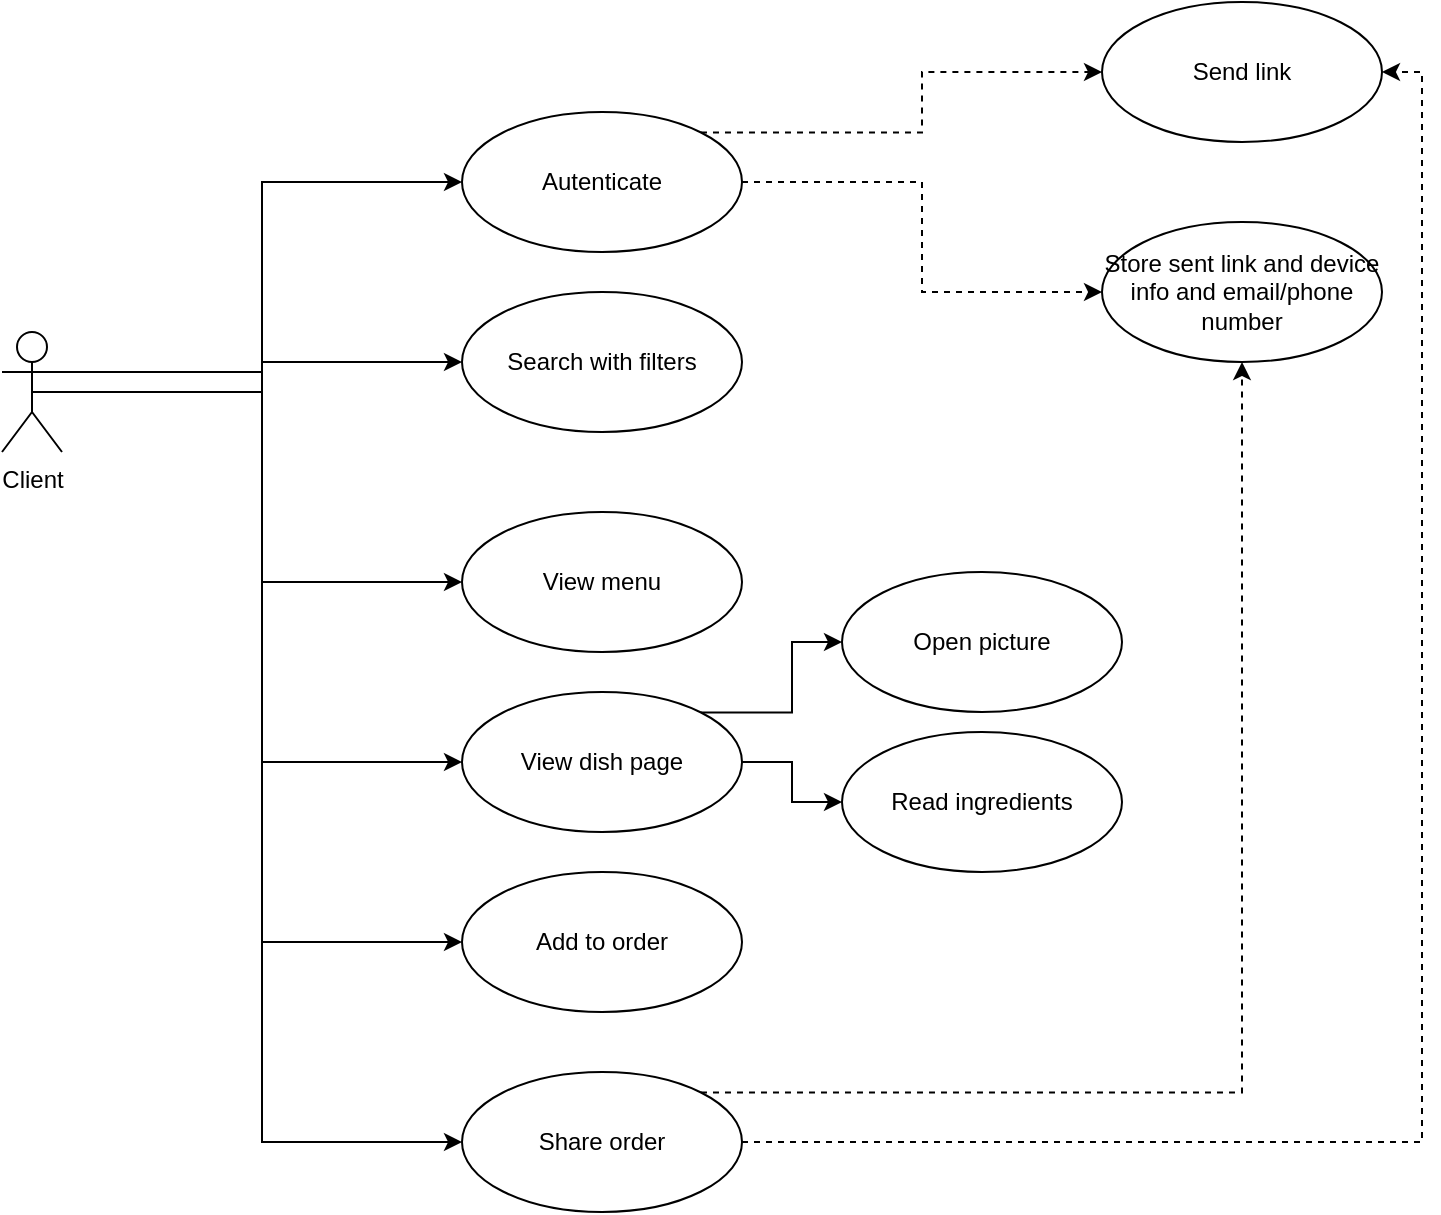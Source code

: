 <mxfile version="12.4.3" type="github" pages="1">
  <diagram id="HttQouKoIPk-ssxpHP1B" name="Page-1">
    <mxGraphModel dx="1352" dy="808" grid="1" gridSize="10" guides="1" tooltips="1" connect="1" arrows="1" fold="1" page="1" pageScale="1" pageWidth="850" pageHeight="1100" math="0" shadow="0">
      <root>
        <mxCell id="0"/>
        <mxCell id="1" parent="0"/>
        <mxCell id="k_bmE_Fy-G2qn2siBwMQ-13" style="edgeStyle=orthogonalEdgeStyle;rounded=0;orthogonalLoop=1;jettySize=auto;html=1;exitX=1;exitY=0;exitDx=0;exitDy=0;entryX=0;entryY=0.5;entryDx=0;entryDy=0;dashed=1;" edge="1" parent="1" source="k_bmE_Fy-G2qn2siBwMQ-1" target="k_bmE_Fy-G2qn2siBwMQ-10">
          <mxGeometry relative="1" as="geometry"/>
        </mxCell>
        <mxCell id="k_bmE_Fy-G2qn2siBwMQ-15" style="edgeStyle=orthogonalEdgeStyle;rounded=0;orthogonalLoop=1;jettySize=auto;html=1;exitX=1;exitY=0.5;exitDx=0;exitDy=0;entryX=0;entryY=0.5;entryDx=0;entryDy=0;dashed=1;" edge="1" parent="1" source="k_bmE_Fy-G2qn2siBwMQ-1" target="k_bmE_Fy-G2qn2siBwMQ-14">
          <mxGeometry relative="1" as="geometry"/>
        </mxCell>
        <mxCell id="k_bmE_Fy-G2qn2siBwMQ-1" value="Autenticate" style="ellipse;whiteSpace=wrap;html=1;" vertex="1" parent="1">
          <mxGeometry x="320" y="150" width="140" height="70" as="geometry"/>
        </mxCell>
        <mxCell id="k_bmE_Fy-G2qn2siBwMQ-3" style="edgeStyle=orthogonalEdgeStyle;rounded=0;orthogonalLoop=1;jettySize=auto;html=1;exitX=1;exitY=0.333;exitDx=0;exitDy=0;exitPerimeter=0;entryX=0;entryY=0.5;entryDx=0;entryDy=0;" edge="1" parent="1" source="k_bmE_Fy-G2qn2siBwMQ-2" target="k_bmE_Fy-G2qn2siBwMQ-1">
          <mxGeometry relative="1" as="geometry"/>
        </mxCell>
        <mxCell id="k_bmE_Fy-G2qn2siBwMQ-16" style="edgeStyle=orthogonalEdgeStyle;rounded=0;orthogonalLoop=1;jettySize=auto;html=1;exitX=0.5;exitY=0.5;exitDx=0;exitDy=0;exitPerimeter=0;entryX=0;entryY=0.5;entryDx=0;entryDy=0;" edge="1" parent="1" source="k_bmE_Fy-G2qn2siBwMQ-2" target="k_bmE_Fy-G2qn2siBwMQ-12">
          <mxGeometry relative="1" as="geometry"/>
        </mxCell>
        <mxCell id="k_bmE_Fy-G2qn2siBwMQ-18" style="edgeStyle=orthogonalEdgeStyle;rounded=0;orthogonalLoop=1;jettySize=auto;html=1;exitX=0.5;exitY=0.5;exitDx=0;exitDy=0;exitPerimeter=0;entryX=0;entryY=0.5;entryDx=0;entryDy=0;" edge="1" parent="1" source="k_bmE_Fy-G2qn2siBwMQ-2" target="k_bmE_Fy-G2qn2siBwMQ-17">
          <mxGeometry relative="1" as="geometry"/>
        </mxCell>
        <mxCell id="k_bmE_Fy-G2qn2siBwMQ-26" style="edgeStyle=orthogonalEdgeStyle;rounded=0;orthogonalLoop=1;jettySize=auto;html=1;exitX=0.5;exitY=0.5;exitDx=0;exitDy=0;exitPerimeter=0;entryX=0;entryY=0.5;entryDx=0;entryDy=0;" edge="1" parent="1" source="k_bmE_Fy-G2qn2siBwMQ-2" target="k_bmE_Fy-G2qn2siBwMQ-19">
          <mxGeometry relative="1" as="geometry"/>
        </mxCell>
        <mxCell id="k_bmE_Fy-G2qn2siBwMQ-32" style="edgeStyle=orthogonalEdgeStyle;rounded=0;orthogonalLoop=1;jettySize=auto;html=1;exitX=0.5;exitY=0.5;exitDx=0;exitDy=0;exitPerimeter=0;entryX=0;entryY=0.5;entryDx=0;entryDy=0;" edge="1" parent="1" source="k_bmE_Fy-G2qn2siBwMQ-2" target="k_bmE_Fy-G2qn2siBwMQ-29">
          <mxGeometry relative="1" as="geometry"/>
        </mxCell>
        <mxCell id="k_bmE_Fy-G2qn2siBwMQ-35" style="edgeStyle=orthogonalEdgeStyle;rounded=0;orthogonalLoop=1;jettySize=auto;html=1;exitX=0.5;exitY=0.5;exitDx=0;exitDy=0;exitPerimeter=0;" edge="1" parent="1" source="k_bmE_Fy-G2qn2siBwMQ-2" target="k_bmE_Fy-G2qn2siBwMQ-34">
          <mxGeometry relative="1" as="geometry"/>
        </mxCell>
        <mxCell id="k_bmE_Fy-G2qn2siBwMQ-2" value="&lt;div&gt;Client&lt;/div&gt;" style="shape=umlActor;verticalLabelPosition=bottom;labelBackgroundColor=#ffffff;verticalAlign=top;html=1;" vertex="1" parent="1">
          <mxGeometry x="90" y="260" width="30" height="60" as="geometry"/>
        </mxCell>
        <mxCell id="k_bmE_Fy-G2qn2siBwMQ-10" value="Send link" style="ellipse;whiteSpace=wrap;html=1;" vertex="1" parent="1">
          <mxGeometry x="640" y="95" width="140" height="70" as="geometry"/>
        </mxCell>
        <mxCell id="k_bmE_Fy-G2qn2siBwMQ-12" value="View menu" style="ellipse;whiteSpace=wrap;html=1;" vertex="1" parent="1">
          <mxGeometry x="320" y="350" width="140" height="70" as="geometry"/>
        </mxCell>
        <mxCell id="k_bmE_Fy-G2qn2siBwMQ-14" value="Store sent link and device info and email/phone number" style="ellipse;whiteSpace=wrap;html=1;" vertex="1" parent="1">
          <mxGeometry x="640" y="205" width="140" height="70" as="geometry"/>
        </mxCell>
        <mxCell id="k_bmE_Fy-G2qn2siBwMQ-17" value="Add to order" style="ellipse;whiteSpace=wrap;html=1;" vertex="1" parent="1">
          <mxGeometry x="320" y="530" width="140" height="70" as="geometry"/>
        </mxCell>
        <mxCell id="k_bmE_Fy-G2qn2siBwMQ-24" style="edgeStyle=orthogonalEdgeStyle;rounded=0;orthogonalLoop=1;jettySize=auto;html=1;exitX=1;exitY=0.5;exitDx=0;exitDy=0;entryX=1;entryY=0.5;entryDx=0;entryDy=0;dashed=1;" edge="1" parent="1" source="k_bmE_Fy-G2qn2siBwMQ-19" target="k_bmE_Fy-G2qn2siBwMQ-10">
          <mxGeometry relative="1" as="geometry"/>
        </mxCell>
        <mxCell id="k_bmE_Fy-G2qn2siBwMQ-25" style="edgeStyle=orthogonalEdgeStyle;rounded=0;orthogonalLoop=1;jettySize=auto;html=1;exitX=1;exitY=0;exitDx=0;exitDy=0;entryX=0.5;entryY=1;entryDx=0;entryDy=0;dashed=1;" edge="1" parent="1" source="k_bmE_Fy-G2qn2siBwMQ-19" target="k_bmE_Fy-G2qn2siBwMQ-14">
          <mxGeometry relative="1" as="geometry"/>
        </mxCell>
        <mxCell id="k_bmE_Fy-G2qn2siBwMQ-19" value="Share order" style="ellipse;whiteSpace=wrap;html=1;" vertex="1" parent="1">
          <mxGeometry x="320" y="630" width="140" height="70" as="geometry"/>
        </mxCell>
        <mxCell id="k_bmE_Fy-G2qn2siBwMQ-27" value="Open picture" style="ellipse;whiteSpace=wrap;html=1;" vertex="1" parent="1">
          <mxGeometry x="510" y="380" width="140" height="70" as="geometry"/>
        </mxCell>
        <mxCell id="k_bmE_Fy-G2qn2siBwMQ-28" value="Read ingredients" style="ellipse;whiteSpace=wrap;html=1;" vertex="1" parent="1">
          <mxGeometry x="510" y="460" width="140" height="70" as="geometry"/>
        </mxCell>
        <mxCell id="k_bmE_Fy-G2qn2siBwMQ-30" style="edgeStyle=orthogonalEdgeStyle;rounded=0;orthogonalLoop=1;jettySize=auto;html=1;exitX=1;exitY=0;exitDx=0;exitDy=0;entryX=0;entryY=0.5;entryDx=0;entryDy=0;" edge="1" parent="1" source="k_bmE_Fy-G2qn2siBwMQ-29" target="k_bmE_Fy-G2qn2siBwMQ-27">
          <mxGeometry relative="1" as="geometry"/>
        </mxCell>
        <mxCell id="k_bmE_Fy-G2qn2siBwMQ-31" style="edgeStyle=orthogonalEdgeStyle;rounded=0;orthogonalLoop=1;jettySize=auto;html=1;exitX=1;exitY=0.5;exitDx=0;exitDy=0;" edge="1" parent="1" source="k_bmE_Fy-G2qn2siBwMQ-29" target="k_bmE_Fy-G2qn2siBwMQ-28">
          <mxGeometry relative="1" as="geometry"/>
        </mxCell>
        <mxCell id="k_bmE_Fy-G2qn2siBwMQ-29" value="View dish page" style="ellipse;whiteSpace=wrap;html=1;" vertex="1" parent="1">
          <mxGeometry x="320" y="440" width="140" height="70" as="geometry"/>
        </mxCell>
        <mxCell id="k_bmE_Fy-G2qn2siBwMQ-34" value="Search with filters" style="ellipse;whiteSpace=wrap;html=1;" vertex="1" parent="1">
          <mxGeometry x="320" y="240" width="140" height="70" as="geometry"/>
        </mxCell>
      </root>
    </mxGraphModel>
  </diagram>
</mxfile>

